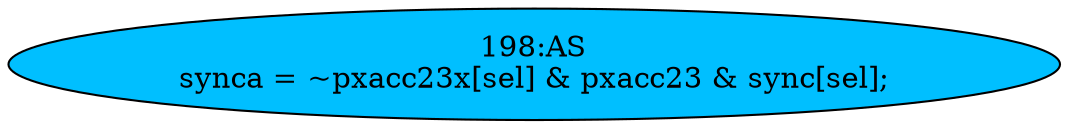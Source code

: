 strict digraph "" {
	node [label="\N"];
	"198:AS"	 [ast="<pyverilog.vparser.ast.Assign object at 0x7f5d489c57d0>",
		def_var="['synca']",
		fillcolor=deepskyblue,
		label="198:AS
synca = ~pxacc23x[sel] & pxacc23 & sync[sel];",
		statements="[]",
		style=filled,
		typ=Assign,
		use_var="['pxacc23x', 'sel', 'pxacc23', 'sync', 'sel']"];
}
